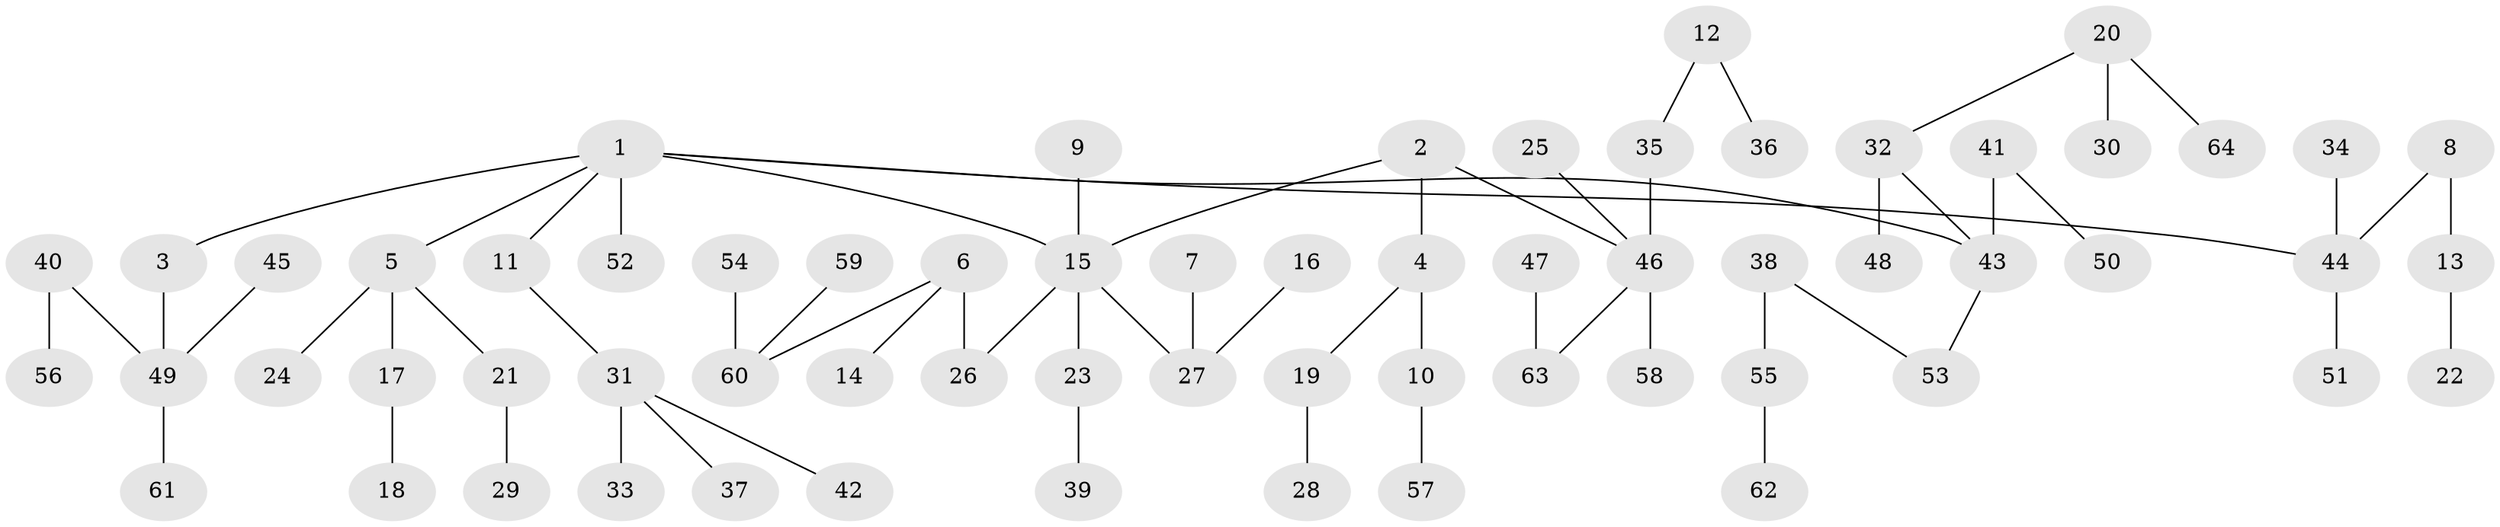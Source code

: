// original degree distribution, {7: 0.02197802197802198, 3: 0.10989010989010989, 4: 0.06593406593406594, 1: 0.5164835164835165, 2: 0.24175824175824176, 6: 0.01098901098901099, 5: 0.03296703296703297}
// Generated by graph-tools (version 1.1) at 2025/37/03/04/25 23:37:21]
// undirected, 64 vertices, 63 edges
graph export_dot {
  node [color=gray90,style=filled];
  1;
  2;
  3;
  4;
  5;
  6;
  7;
  8;
  9;
  10;
  11;
  12;
  13;
  14;
  15;
  16;
  17;
  18;
  19;
  20;
  21;
  22;
  23;
  24;
  25;
  26;
  27;
  28;
  29;
  30;
  31;
  32;
  33;
  34;
  35;
  36;
  37;
  38;
  39;
  40;
  41;
  42;
  43;
  44;
  45;
  46;
  47;
  48;
  49;
  50;
  51;
  52;
  53;
  54;
  55;
  56;
  57;
  58;
  59;
  60;
  61;
  62;
  63;
  64;
  1 -- 3 [weight=1.0];
  1 -- 5 [weight=1.0];
  1 -- 11 [weight=1.0];
  1 -- 15 [weight=1.0];
  1 -- 43 [weight=1.0];
  1 -- 44 [weight=1.0];
  1 -- 52 [weight=1.0];
  2 -- 4 [weight=1.0];
  2 -- 15 [weight=1.0];
  2 -- 46 [weight=1.0];
  3 -- 49 [weight=1.0];
  4 -- 10 [weight=1.0];
  4 -- 19 [weight=1.0];
  5 -- 17 [weight=1.0];
  5 -- 21 [weight=1.0];
  5 -- 24 [weight=1.0];
  6 -- 14 [weight=1.0];
  6 -- 26 [weight=1.0];
  6 -- 60 [weight=1.0];
  7 -- 27 [weight=1.0];
  8 -- 13 [weight=1.0];
  8 -- 44 [weight=1.0];
  9 -- 15 [weight=1.0];
  10 -- 57 [weight=1.0];
  11 -- 31 [weight=1.0];
  12 -- 35 [weight=1.0];
  12 -- 36 [weight=1.0];
  13 -- 22 [weight=1.0];
  15 -- 23 [weight=1.0];
  15 -- 26 [weight=1.0];
  15 -- 27 [weight=1.0];
  16 -- 27 [weight=1.0];
  17 -- 18 [weight=1.0];
  19 -- 28 [weight=1.0];
  20 -- 30 [weight=1.0];
  20 -- 32 [weight=1.0];
  20 -- 64 [weight=1.0];
  21 -- 29 [weight=1.0];
  23 -- 39 [weight=1.0];
  25 -- 46 [weight=1.0];
  31 -- 33 [weight=1.0];
  31 -- 37 [weight=1.0];
  31 -- 42 [weight=1.0];
  32 -- 43 [weight=1.0];
  32 -- 48 [weight=1.0];
  34 -- 44 [weight=1.0];
  35 -- 46 [weight=1.0];
  38 -- 53 [weight=1.0];
  38 -- 55 [weight=1.0];
  40 -- 49 [weight=1.0];
  40 -- 56 [weight=1.0];
  41 -- 43 [weight=1.0];
  41 -- 50 [weight=1.0];
  43 -- 53 [weight=1.0];
  44 -- 51 [weight=1.0];
  45 -- 49 [weight=1.0];
  46 -- 58 [weight=1.0];
  46 -- 63 [weight=1.0];
  47 -- 63 [weight=1.0];
  49 -- 61 [weight=1.0];
  54 -- 60 [weight=1.0];
  55 -- 62 [weight=1.0];
  59 -- 60 [weight=1.0];
}
